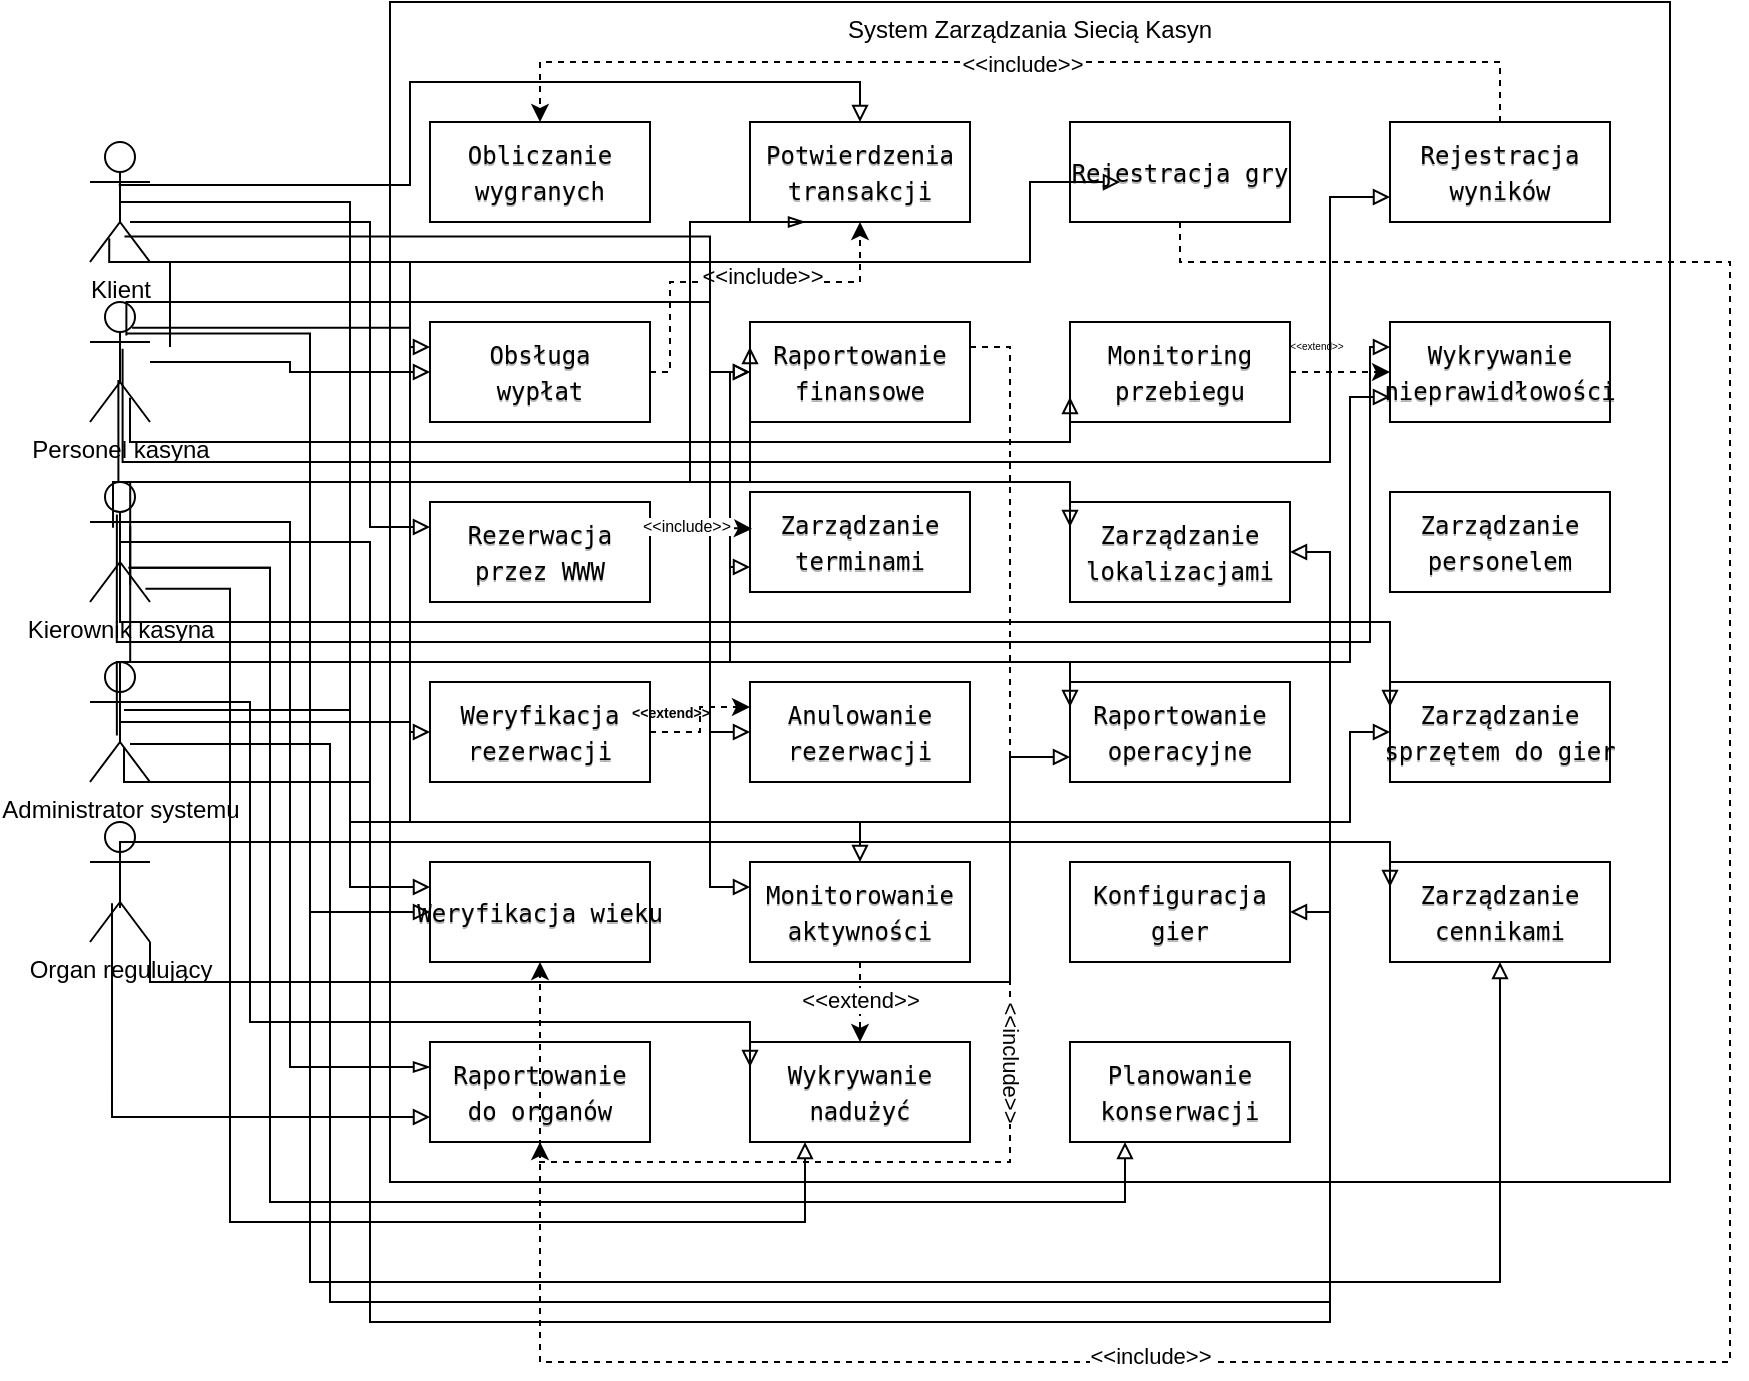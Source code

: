 <mxfile version="27.0.6">
  <diagram name="Strona-1" id="oIqjvW4xun7wDWsJmucB">
    <mxGraphModel dx="1358" dy="749" grid="1" gridSize="10" guides="1" tooltips="1" connect="1" arrows="1" fold="1" page="1" pageScale="1" pageWidth="827" pageHeight="1169" math="0" shadow="0">
      <root>
        <mxCell id="0" />
        <mxCell id="1" parent="0" />
        <mxCell id="axN4tA1za8_WEL22JxkP-1" value="Organ regulujący" style="shape=umlActor;verticalLabelPosition=bottom;verticalAlign=top;html=1;fontColor=default;" vertex="1" parent="1">
          <mxGeometry x="100" y="540" width="30" height="60" as="geometry" />
        </mxCell>
        <mxCell id="axN4tA1za8_WEL22JxkP-2" value="Administrator systemu" style="shape=umlActor;verticalLabelPosition=bottom;verticalAlign=top;html=1;fontColor=default;" vertex="1" parent="1">
          <mxGeometry x="100" y="460" width="30" height="60" as="geometry" />
        </mxCell>
        <mxCell id="axN4tA1za8_WEL22JxkP-3" value="Kierownik kasyna" style="shape=umlActor;verticalLabelPosition=bottom;verticalAlign=top;html=1;fontColor=default;" vertex="1" parent="1">
          <mxGeometry x="100" y="370" width="30" height="60" as="geometry" />
        </mxCell>
        <mxCell id="axN4tA1za8_WEL22JxkP-4" value="Personel kasyna" style="shape=umlActor;verticalLabelPosition=bottom;verticalAlign=top;html=1;fontColor=default;" vertex="1" parent="1">
          <mxGeometry x="100" y="280" width="30" height="60" as="geometry" />
        </mxCell>
        <mxCell id="axN4tA1za8_WEL22JxkP-5" value="Klient" style="shape=umlActor;verticalLabelPosition=bottom;verticalAlign=top;html=1;fontColor=default;" vertex="1" parent="1">
          <mxGeometry x="100" y="200" width="30" height="60" as="geometry" />
        </mxCell>
        <mxCell id="axN4tA1za8_WEL22JxkP-27" value="System Zarządzania Siecią Kasyn" style="html=1;whiteSpace=wrap;horizontal=1;labelPosition=center;verticalLabelPosition=middle;align=center;verticalAlign=top;fontColor=default;" vertex="1" parent="1">
          <mxGeometry x="250" y="130" width="640" height="590" as="geometry" />
        </mxCell>
        <mxCell id="axN4tA1za8_WEL22JxkP-83" style="edgeStyle=orthogonalEdgeStyle;rounded=0;orthogonalLoop=1;jettySize=auto;html=1;endArrow=none;startFill=0;startArrow=block;" edge="1" parent="1" source="axN4tA1za8_WEL22JxkP-28" target="axN4tA1za8_WEL22JxkP-4">
          <mxGeometry relative="1" as="geometry" />
        </mxCell>
        <mxCell id="axN4tA1za8_WEL22JxkP-109" style="edgeStyle=orthogonalEdgeStyle;rounded=0;orthogonalLoop=1;jettySize=auto;html=1;entryX=0.5;entryY=1;entryDx=0;entryDy=0;dashed=1;" edge="1" parent="1" source="axN4tA1za8_WEL22JxkP-28" target="axN4tA1za8_WEL22JxkP-29">
          <mxGeometry relative="1" as="geometry">
            <Array as="points">
              <mxPoint x="390" y="315" />
              <mxPoint x="390" y="270" />
              <mxPoint x="485" y="270" />
            </Array>
          </mxGeometry>
        </mxCell>
        <mxCell id="axN4tA1za8_WEL22JxkP-110" value="&amp;lt;&amp;lt;include&amp;gt;&amp;gt;" style="edgeLabel;html=1;align=center;verticalAlign=middle;resizable=0;points=[];" vertex="1" connectable="0" parent="axN4tA1za8_WEL22JxkP-109">
          <mxGeometry x="0.123" y="3" relative="1" as="geometry">
            <mxPoint as="offset" />
          </mxGeometry>
        </mxCell>
        <mxCell id="axN4tA1za8_WEL22JxkP-28" value="&lt;div&gt;&lt;code style=&quot;background: transparent; text-shadow: rgba(0, 0, 0, 0.3) 0px 1px; font-family: &amp;quot;Fira Code&amp;quot;, &amp;quot;Fira Mono&amp;quot;, Menlo, Consolas, &amp;quot;DejaVu Sans Mono&amp;quot;, monospace; direction: ltr; text-align: left; white-space: pre; word-spacing: normal; word-break: normal; line-height: 1.5; tab-size: 2; hyphens: none;&quot; class=&quot;language-mermaid&quot;&gt;&lt;span&gt;&lt;span class=&quot;token text&quot;&gt;Obsługa&lt;/span&gt;&lt;/span&gt;&lt;/code&gt;&lt;/div&gt;&lt;div&gt;&lt;code style=&quot;background: transparent; text-shadow: rgba(0, 0, 0, 0.3) 0px 1px; font-family: &amp;quot;Fira Code&amp;quot;, &amp;quot;Fira Mono&amp;quot;, Menlo, Consolas, &amp;quot;DejaVu Sans Mono&amp;quot;, monospace; direction: ltr; text-align: left; white-space: pre; word-spacing: normal; word-break: normal; line-height: 1.5; tab-size: 2; hyphens: none;&quot; class=&quot;language-mermaid&quot;&gt;&lt;span&gt;&lt;span class=&quot;token text&quot;&gt;wypłat&lt;/span&gt;&lt;/span&gt;&lt;/code&gt;&lt;/div&gt;" style="html=1;whiteSpace=wrap;fontColor=default;" vertex="1" parent="1">
          <mxGeometry x="270" y="290" width="110" height="50" as="geometry" />
        </mxCell>
        <mxCell id="axN4tA1za8_WEL22JxkP-29" value="&lt;div&gt;&lt;code style=&quot;background: transparent; text-shadow: rgba(0, 0, 0, 0.3) 0px 1px; font-family: &amp;quot;Fira Code&amp;quot;, &amp;quot;Fira Mono&amp;quot;, Menlo, Consolas, &amp;quot;DejaVu Sans Mono&amp;quot;, monospace; direction: ltr; text-align: left; white-space: pre; word-spacing: normal; word-break: normal; line-height: 1.5; tab-size: 2; hyphens: none;&quot; class=&quot;language-mermaid&quot;&gt;&lt;span&gt;&lt;span class=&quot;token text&quot;&gt;Potwierdzenia&lt;/span&gt;&lt;/span&gt;&lt;/code&gt;&lt;/div&gt;&lt;div&gt;&lt;code style=&quot;background: transparent; text-shadow: rgba(0, 0, 0, 0.3) 0px 1px; font-family: &amp;quot;Fira Code&amp;quot;, &amp;quot;Fira Mono&amp;quot;, Menlo, Consolas, &amp;quot;DejaVu Sans Mono&amp;quot;, monospace; direction: ltr; text-align: left; white-space: pre; word-spacing: normal; word-break: normal; line-height: 1.5; tab-size: 2; hyphens: none;&quot; class=&quot;language-mermaid&quot;&gt;&lt;span&gt;&lt;span class=&quot;token text&quot;&gt;transakcji&lt;/span&gt;&lt;/span&gt;&lt;/code&gt;&lt;/div&gt;" style="html=1;whiteSpace=wrap;fontColor=default;" vertex="1" parent="1">
          <mxGeometry x="430" y="190" width="110" height="50" as="geometry" />
        </mxCell>
        <mxCell id="axN4tA1za8_WEL22JxkP-30" value="&lt;div&gt;&lt;code style=&quot;background: transparent; text-shadow: rgba(0, 0, 0, 0.3) 0px 1px; font-family: &amp;quot;Fira Code&amp;quot;, &amp;quot;Fira Mono&amp;quot;, Menlo, Consolas, &amp;quot;DejaVu Sans Mono&amp;quot;, monospace; direction: ltr; text-align: left; white-space: pre; word-spacing: normal; word-break: normal; line-height: 1.5; tab-size: 2; hyphens: none;&quot; class=&quot;language-mermaid&quot;&gt;&lt;span&gt;&lt;span class=&quot;token text&quot;&gt;Rezerwacja&lt;/span&gt;&lt;/span&gt;&lt;/code&gt;&lt;/div&gt;&lt;div&gt;&lt;code style=&quot;background: transparent; text-shadow: rgba(0, 0, 0, 0.3) 0px 1px; font-family: &amp;quot;Fira Code&amp;quot;, &amp;quot;Fira Mono&amp;quot;, Menlo, Consolas, &amp;quot;DejaVu Sans Mono&amp;quot;, monospace; direction: ltr; text-align: left; white-space: pre; word-spacing: normal; word-break: normal; line-height: 1.5; tab-size: 2; hyphens: none;&quot; class=&quot;language-mermaid&quot;&gt;&lt;span&gt;&lt;span class=&quot;token text&quot;&gt;przez WWW&lt;/span&gt;&lt;/span&gt;&lt;/code&gt;&lt;/div&gt;" style="html=1;whiteSpace=wrap;fontColor=default;" vertex="1" parent="1">
          <mxGeometry x="270" y="380" width="110" height="50" as="geometry" />
        </mxCell>
        <mxCell id="axN4tA1za8_WEL22JxkP-113" style="edgeStyle=orthogonalEdgeStyle;rounded=0;orthogonalLoop=1;jettySize=auto;html=1;exitX=1;exitY=0.25;exitDx=0;exitDy=0;dashed=1;" edge="1" parent="1" source="axN4tA1za8_WEL22JxkP-31" target="axN4tA1za8_WEL22JxkP-36">
          <mxGeometry relative="1" as="geometry">
            <Array as="points">
              <mxPoint x="560" y="303" />
              <mxPoint x="560" y="710" />
              <mxPoint x="325" y="710" />
            </Array>
          </mxGeometry>
        </mxCell>
        <mxCell id="axN4tA1za8_WEL22JxkP-114" value="&amp;lt;&amp;lt;include&amp;gt;&amp;gt;" style="edgeLabel;html=1;align=center;verticalAlign=middle;resizable=0;points=[];rotation=90;" vertex="1" connectable="0" parent="axN4tA1za8_WEL22JxkP-113">
          <mxGeometry x="0.624" y="4" relative="1" as="geometry">
            <mxPoint x="119" y="-54" as="offset" />
          </mxGeometry>
        </mxCell>
        <mxCell id="axN4tA1za8_WEL22JxkP-31" value="&lt;div&gt;&lt;code style=&quot;background: transparent; text-shadow: rgba(0, 0, 0, 0.3) 0px 1px; font-family: &amp;quot;Fira Code&amp;quot;, &amp;quot;Fira Mono&amp;quot;, Menlo, Consolas, &amp;quot;DejaVu Sans Mono&amp;quot;, monospace; direction: ltr; text-align: left; white-space: pre; word-spacing: normal; word-break: normal; line-height: 1.5; tab-size: 2; hyphens: none;&quot; class=&quot;language-mermaid&quot;&gt;&lt;span&gt;&lt;span class=&quot;token text&quot;&gt;Raportowanie&lt;/span&gt;&lt;/span&gt;&lt;/code&gt;&lt;/div&gt;&lt;div&gt;&lt;code style=&quot;background: transparent; text-shadow: rgba(0, 0, 0, 0.3) 0px 1px; font-family: &amp;quot;Fira Code&amp;quot;, &amp;quot;Fira Mono&amp;quot;, Menlo, Consolas, &amp;quot;DejaVu Sans Mono&amp;quot;, monospace; direction: ltr; text-align: left; white-space: pre; word-spacing: normal; word-break: normal; line-height: 1.5; tab-size: 2; hyphens: none;&quot; class=&quot;language-mermaid&quot;&gt;&lt;span&gt;&lt;span class=&quot;token text&quot;&gt;finansowe&lt;/span&gt;&lt;/span&gt;&lt;/code&gt;&lt;/div&gt;" style="html=1;whiteSpace=wrap;fontColor=default;" vertex="1" parent="1">
          <mxGeometry x="430" y="290" width="110" height="50" as="geometry" />
        </mxCell>
        <mxCell id="axN4tA1za8_WEL22JxkP-104" style="edgeStyle=orthogonalEdgeStyle;rounded=0;orthogonalLoop=1;jettySize=auto;html=1;entryX=0;entryY=0.25;entryDx=0;entryDy=0;dashed=1;" edge="1" parent="1" source="axN4tA1za8_WEL22JxkP-32" target="axN4tA1za8_WEL22JxkP-35">
          <mxGeometry relative="1" as="geometry" />
        </mxCell>
        <mxCell id="axN4tA1za8_WEL22JxkP-32" value="&lt;div&gt;&lt;code style=&quot;background: transparent; text-shadow: rgba(0, 0, 0, 0.3) 0px 1px; font-family: &amp;quot;Fira Code&amp;quot;, &amp;quot;Fira Mono&amp;quot;, Menlo, Consolas, &amp;quot;DejaVu Sans Mono&amp;quot;, monospace; direction: ltr; text-align: left; white-space: pre; word-spacing: normal; word-break: normal; line-height: 1.5; tab-size: 2; hyphens: none;&quot; class=&quot;language-mermaid&quot;&gt;&lt;span&gt;&lt;span class=&quot;token text&quot;&gt;Weryfikacja&lt;/span&gt;&lt;/span&gt;&lt;/code&gt;&lt;/div&gt;&lt;div&gt;&lt;code style=&quot;background: transparent; text-shadow: rgba(0, 0, 0, 0.3) 0px 1px; font-family: &amp;quot;Fira Code&amp;quot;, &amp;quot;Fira Mono&amp;quot;, Menlo, Consolas, &amp;quot;DejaVu Sans Mono&amp;quot;, monospace; direction: ltr; text-align: left; white-space: pre; word-spacing: normal; word-break: normal; line-height: 1.5; tab-size: 2; hyphens: none;&quot; class=&quot;language-mermaid&quot;&gt;&lt;span&gt;&lt;span class=&quot;token text&quot;&gt;rezerwacji&lt;/span&gt;&lt;/span&gt;&lt;/code&gt;&lt;/div&gt;" style="html=1;whiteSpace=wrap;fontColor=default;" vertex="1" parent="1">
          <mxGeometry x="270" y="470" width="110" height="50" as="geometry" />
        </mxCell>
        <mxCell id="axN4tA1za8_WEL22JxkP-90" style="edgeStyle=orthogonalEdgeStyle;rounded=0;orthogonalLoop=1;jettySize=auto;html=1;exitX=0;exitY=0.75;exitDx=0;exitDy=0;endArrow=none;startFill=0;startArrow=block;" edge="1" parent="1" source="axN4tA1za8_WEL22JxkP-33">
          <mxGeometry relative="1" as="geometry">
            <mxPoint x="120" y="412.905" as="targetPoint" />
            <Array as="points">
              <mxPoint x="420" y="413" />
              <mxPoint x="420" y="450" />
              <mxPoint x="190" y="450" />
              <mxPoint x="190" y="413" />
            </Array>
          </mxGeometry>
        </mxCell>
        <mxCell id="axN4tA1za8_WEL22JxkP-33" value="&lt;div&gt;&lt;code style=&quot;background: transparent; text-shadow: rgba(0, 0, 0, 0.3) 0px 1px; font-family: &amp;quot;Fira Code&amp;quot;, &amp;quot;Fira Mono&amp;quot;, Menlo, Consolas, &amp;quot;DejaVu Sans Mono&amp;quot;, monospace; direction: ltr; text-align: left; white-space: pre; word-spacing: normal; word-break: normal; line-height: 1.5; tab-size: 2; hyphens: none;&quot; class=&quot;language-mermaid&quot;&gt;&lt;span&gt;&lt;span class=&quot;token text&quot;&gt;Zarządzanie&lt;/span&gt;&lt;/span&gt;&lt;/code&gt;&lt;/div&gt;&lt;div&gt;&lt;code style=&quot;background: transparent; text-shadow: rgba(0, 0, 0, 0.3) 0px 1px; font-family: &amp;quot;Fira Code&amp;quot;, &amp;quot;Fira Mono&amp;quot;, Menlo, Consolas, &amp;quot;DejaVu Sans Mono&amp;quot;, monospace; direction: ltr; text-align: left; white-space: pre; word-spacing: normal; word-break: normal; line-height: 1.5; tab-size: 2; hyphens: none;&quot; class=&quot;language-mermaid&quot;&gt;&lt;span&gt;&lt;span class=&quot;token text&quot;&gt;terminami&lt;/span&gt;&lt;/span&gt;&lt;/code&gt;&lt;/div&gt;" style="html=1;whiteSpace=wrap;fontColor=default;" vertex="1" parent="1">
          <mxGeometry x="430" y="375" width="110" height="50" as="geometry" />
        </mxCell>
        <mxCell id="axN4tA1za8_WEL22JxkP-34" value="&lt;code style=&quot;background: transparent; text-shadow: rgba(0, 0, 0, 0.3) 0px 1px; font-family: &amp;quot;Fira Code&amp;quot;, &amp;quot;Fira Mono&amp;quot;, Menlo, Consolas, &amp;quot;DejaVu Sans Mono&amp;quot;, monospace; direction: ltr; text-align: left; white-space: pre; word-spacing: normal; word-break: normal; line-height: 1.5; tab-size: 2; hyphens: none;&quot; class=&quot;language-mermaid&quot;&gt;&lt;span&gt;&lt;span style=&quot;&quot; class=&quot;token text&quot;&gt;Weryfikacja wieku&lt;/span&gt;&lt;/span&gt;&lt;/code&gt;" style="html=1;whiteSpace=wrap;fontColor=default;" vertex="1" parent="1">
          <mxGeometry x="270" y="560" width="110" height="50" as="geometry" />
        </mxCell>
        <mxCell id="axN4tA1za8_WEL22JxkP-35" value="&lt;div&gt;&lt;code style=&quot;background: transparent; text-shadow: rgba(0, 0, 0, 0.3) 0px 1px; font-family: &amp;quot;Fira Code&amp;quot;, &amp;quot;Fira Mono&amp;quot;, Menlo, Consolas, &amp;quot;DejaVu Sans Mono&amp;quot;, monospace; direction: ltr; text-align: left; white-space: pre; word-spacing: normal; word-break: normal; line-height: 1.5; tab-size: 2; hyphens: none;&quot; class=&quot;language-mermaid&quot;&gt;&lt;span&gt;&lt;span class=&quot;token text&quot;&gt;Anulowanie&lt;/span&gt;&lt;/span&gt;&lt;/code&gt;&lt;/div&gt;&lt;div&gt;&lt;code style=&quot;background: transparent; text-shadow: rgba(0, 0, 0, 0.3) 0px 1px; font-family: &amp;quot;Fira Code&amp;quot;, &amp;quot;Fira Mono&amp;quot;, Menlo, Consolas, &amp;quot;DejaVu Sans Mono&amp;quot;, monospace; direction: ltr; text-align: left; white-space: pre; word-spacing: normal; word-break: normal; line-height: 1.5; tab-size: 2; hyphens: none;&quot; class=&quot;language-mermaid&quot;&gt;&lt;span&gt;&lt;span class=&quot;token text&quot;&gt;rezerwacji&lt;/span&gt;&lt;/span&gt;&lt;/code&gt;&lt;/div&gt;" style="html=1;whiteSpace=wrap;fontColor=default;" vertex="1" parent="1">
          <mxGeometry x="430" y="470" width="110" height="50" as="geometry" />
        </mxCell>
        <mxCell id="axN4tA1za8_WEL22JxkP-36" value="&lt;div&gt;&lt;code style=&quot;background: transparent; text-shadow: rgba(0, 0, 0, 0.3) 0px 1px; font-family: &amp;quot;Fira Code&amp;quot;, &amp;quot;Fira Mono&amp;quot;, Menlo, Consolas, &amp;quot;DejaVu Sans Mono&amp;quot;, monospace; direction: ltr; text-align: left; white-space: pre; word-spacing: normal; word-break: normal; line-height: 1.5; tab-size: 2; hyphens: none;&quot; class=&quot;language-mermaid&quot;&gt;&lt;span&gt;&lt;span style=&quot;&quot; class=&quot;token text&quot;&gt;Raportowanie&lt;/span&gt;&lt;/span&gt;&lt;/code&gt;&lt;/div&gt;&lt;div&gt;&lt;code style=&quot;background: transparent; text-shadow: rgba(0, 0, 0, 0.3) 0px 1px; font-family: &amp;quot;Fira Code&amp;quot;, &amp;quot;Fira Mono&amp;quot;, Menlo, Consolas, &amp;quot;DejaVu Sans Mono&amp;quot;, monospace; direction: ltr; text-align: left; white-space: pre; word-spacing: normal; word-break: normal; line-height: 1.5; tab-size: 2; hyphens: none;&quot; class=&quot;language-mermaid&quot;&gt;&lt;span&gt;&lt;span style=&quot;&quot; class=&quot;token text&quot;&gt;do organów&lt;/span&gt;&lt;/span&gt;&lt;/code&gt;&lt;/div&gt;" style="html=1;whiteSpace=wrap;fontColor=default;" vertex="1" parent="1">
          <mxGeometry x="270" y="650" width="110" height="50" as="geometry" />
        </mxCell>
        <mxCell id="axN4tA1za8_WEL22JxkP-100" style="edgeStyle=orthogonalEdgeStyle;rounded=0;orthogonalLoop=1;jettySize=auto;html=1;exitX=0.5;exitY=1;exitDx=0;exitDy=0;dashed=1;" edge="1" parent="1" source="axN4tA1za8_WEL22JxkP-37" target="axN4tA1za8_WEL22JxkP-52">
          <mxGeometry relative="1" as="geometry" />
        </mxCell>
        <mxCell id="axN4tA1za8_WEL22JxkP-101" value="&amp;lt;&amp;lt;extend&amp;gt;&amp;gt;" style="edgeLabel;html=1;align=center;verticalAlign=middle;resizable=0;points=[];" vertex="1" connectable="0" parent="axN4tA1za8_WEL22JxkP-100">
          <mxGeometry x="-0.061" relative="1" as="geometry">
            <mxPoint as="offset" />
          </mxGeometry>
        </mxCell>
        <mxCell id="axN4tA1za8_WEL22JxkP-37" value="&lt;div&gt;&lt;code style=&quot;background: transparent; text-shadow: rgba(0, 0, 0, 0.3) 0px 1px; font-family: &amp;quot;Fira Code&amp;quot;, &amp;quot;Fira Mono&amp;quot;, Menlo, Consolas, &amp;quot;DejaVu Sans Mono&amp;quot;, monospace; direction: ltr; text-align: left; white-space: pre; word-spacing: normal; word-break: normal; line-height: 1.5; tab-size: 2; hyphens: none;&quot; class=&quot;language-mermaid&quot;&gt;&lt;span&gt;&lt;span style=&quot;&quot; class=&quot;token text&quot;&gt;Monitorowanie&lt;/span&gt;&lt;/span&gt;&lt;/code&gt;&lt;/div&gt;&lt;div&gt;&lt;code style=&quot;background: transparent; text-shadow: rgba(0, 0, 0, 0.3) 0px 1px; font-family: &amp;quot;Fira Code&amp;quot;, &amp;quot;Fira Mono&amp;quot;, Menlo, Consolas, &amp;quot;DejaVu Sans Mono&amp;quot;, monospace; direction: ltr; text-align: left; white-space: pre; word-spacing: normal; word-break: normal; line-height: 1.5; tab-size: 2; hyphens: none;&quot; class=&quot;language-mermaid&quot;&gt;&lt;span&gt;&lt;span style=&quot;&quot; class=&quot;token text&quot;&gt;aktywności&lt;/span&gt;&lt;/span&gt;&lt;/code&gt;&lt;/div&gt;" style="html=1;whiteSpace=wrap;fontColor=default;" vertex="1" parent="1">
          <mxGeometry x="430" y="560" width="110" height="50" as="geometry" />
        </mxCell>
        <mxCell id="axN4tA1za8_WEL22JxkP-49" value="" style="edgeStyle=orthogonalEdgeStyle;rounded=0;orthogonalLoop=1;jettySize=auto;html=1;" edge="1" parent="1" source="axN4tA1za8_WEL22JxkP-46">
          <mxGeometry relative="1" as="geometry">
            <mxPoint x="730" y="595" as="targetPoint" />
          </mxGeometry>
        </mxCell>
        <mxCell id="axN4tA1za8_WEL22JxkP-50" value="&lt;div&gt;&lt;code style=&quot;background: transparent; text-shadow: rgba(0, 0, 0, 0.3) 0px 1px; font-family: &amp;quot;Fira Code&amp;quot;, &amp;quot;Fira Mono&amp;quot;, Menlo, Consolas, &amp;quot;DejaVu Sans Mono&amp;quot;, monospace; direction: ltr; text-align: left; white-space: pre; word-spacing: normal; word-break: normal; line-height: 1.5; tab-size: 2; hyphens: none;&quot; class=&quot;language-mermaid&quot;&gt;&lt;span&gt;&lt;span class=&quot;token text&quot;&gt;Obliczanie&lt;/span&gt;&lt;/span&gt;&lt;/code&gt;&lt;/div&gt;&lt;div&gt;&lt;code style=&quot;background: transparent; text-shadow: rgba(0, 0, 0, 0.3) 0px 1px; font-family: &amp;quot;Fira Code&amp;quot;, &amp;quot;Fira Mono&amp;quot;, Menlo, Consolas, &amp;quot;DejaVu Sans Mono&amp;quot;, monospace; direction: ltr; text-align: left; white-space: pre; word-spacing: normal; word-break: normal; line-height: 1.5; tab-size: 2; hyphens: none;&quot; class=&quot;language-mermaid&quot;&gt;&lt;span&gt;&lt;span class=&quot;token text&quot;&gt;wygranych&lt;/span&gt;&lt;/span&gt;&lt;/code&gt;&lt;/div&gt;" style="html=1;whiteSpace=wrap;fontColor=default;" vertex="1" parent="1">
          <mxGeometry x="270" y="190" width="110" height="50" as="geometry" />
        </mxCell>
        <mxCell id="axN4tA1za8_WEL22JxkP-52" value="&lt;div&gt;&lt;code style=&quot;background: transparent; text-shadow: rgba(0, 0, 0, 0.3) 0px 1px; font-family: &amp;quot;Fira Code&amp;quot;, &amp;quot;Fira Mono&amp;quot;, Menlo, Consolas, &amp;quot;DejaVu Sans Mono&amp;quot;, monospace; direction: ltr; text-align: left; white-space: pre; word-spacing: normal; word-break: normal; line-height: 1.5; tab-size: 2; hyphens: none;&quot; class=&quot;language-mermaid&quot;&gt;&lt;span&gt;&lt;span class=&quot;token text&quot;&gt;Wykrywanie&lt;/span&gt;&lt;/span&gt;&lt;/code&gt;&lt;/div&gt;&lt;div&gt;&lt;code style=&quot;background: transparent; text-shadow: rgba(0, 0, 0, 0.3) 0px 1px; font-family: &amp;quot;Fira Code&amp;quot;, &amp;quot;Fira Mono&amp;quot;, Menlo, Consolas, &amp;quot;DejaVu Sans Mono&amp;quot;, monospace; direction: ltr; text-align: left; white-space: pre; word-spacing: normal; word-break: normal; line-height: 1.5; tab-size: 2; hyphens: none;&quot; class=&quot;language-mermaid&quot;&gt;&lt;span&gt;&lt;span class=&quot;token text&quot;&gt;nadużyć&lt;/span&gt;&lt;/span&gt;&lt;/code&gt;&lt;/div&gt;" style="html=1;whiteSpace=wrap;fontColor=default;" vertex="1" parent="1">
          <mxGeometry x="430" y="650" width="110" height="50" as="geometry" />
        </mxCell>
        <mxCell id="axN4tA1za8_WEL22JxkP-115" style="edgeStyle=orthogonalEdgeStyle;rounded=0;orthogonalLoop=1;jettySize=auto;html=1;dashed=1;" edge="1" parent="1" source="axN4tA1za8_WEL22JxkP-53" target="axN4tA1za8_WEL22JxkP-56">
          <mxGeometry relative="1" as="geometry" />
        </mxCell>
        <mxCell id="axN4tA1za8_WEL22JxkP-116" value="&lt;font style=&quot;font-size: 5px;&quot;&gt;&amp;lt;&amp;lt;extend&amp;gt;&amp;gt;&lt;/font&gt;" style="edgeLabel;html=1;align=center;verticalAlign=middle;resizable=0;points=[];" vertex="1" connectable="0" parent="axN4tA1za8_WEL22JxkP-115">
          <mxGeometry x="-0.479" y="-2" relative="1" as="geometry">
            <mxPoint y="-17" as="offset" />
          </mxGeometry>
        </mxCell>
        <mxCell id="axN4tA1za8_WEL22JxkP-53" value="&lt;div&gt;&lt;code class=&quot;language-mermaid&quot; style=&quot;background: transparent; text-shadow: rgba(0, 0, 0, 0.3) 0px 1px; font-family: &amp;quot;Fira Code&amp;quot;, &amp;quot;Fira Mono&amp;quot;, Menlo, Consolas, &amp;quot;DejaVu Sans Mono&amp;quot;, monospace; direction: ltr; text-align: left; white-space: pre; word-spacing: normal; word-break: normal; line-height: 1.5; tab-size: 2; hyphens: none;&quot;&gt;&lt;span&gt;&lt;span class=&quot;token text&quot; style=&quot;&quot;&gt;Monitoring&lt;/span&gt;&lt;/span&gt;&lt;/code&gt;&lt;/div&gt;&lt;div&gt;&lt;code class=&quot;language-mermaid&quot; style=&quot;background: transparent; text-shadow: rgba(0, 0, 0, 0.3) 0px 1px; font-family: &amp;quot;Fira Code&amp;quot;, &amp;quot;Fira Mono&amp;quot;, Menlo, Consolas, &amp;quot;DejaVu Sans Mono&amp;quot;, monospace; direction: ltr; text-align: left; white-space: pre; word-spacing: normal; word-break: normal; line-height: 1.5; tab-size: 2; hyphens: none;&quot;&gt;&lt;span&gt;&lt;span class=&quot;token text&quot; style=&quot;&quot;&gt;przebiegu&lt;/span&gt;&lt;/span&gt;&lt;/code&gt;&lt;/div&gt;" style="html=1;whiteSpace=wrap;fontColor=default;" vertex="1" parent="1">
          <mxGeometry x="590" y="290" width="110" height="50" as="geometry" />
        </mxCell>
        <mxCell id="axN4tA1za8_WEL22JxkP-107" style="edgeStyle=orthogonalEdgeStyle;rounded=0;orthogonalLoop=1;jettySize=auto;html=1;dashed=1;" edge="1" parent="1" source="axN4tA1za8_WEL22JxkP-54" target="axN4tA1za8_WEL22JxkP-50">
          <mxGeometry relative="1" as="geometry">
            <Array as="points">
              <mxPoint x="805" y="160" />
              <mxPoint x="325" y="160" />
            </Array>
          </mxGeometry>
        </mxCell>
        <mxCell id="axN4tA1za8_WEL22JxkP-108" value="&amp;lt;&amp;lt;include&amp;gt;&amp;gt;" style="edgeLabel;html=1;align=center;verticalAlign=middle;resizable=0;points=[];" vertex="1" connectable="0" parent="axN4tA1za8_WEL22JxkP-107">
          <mxGeometry x="-0.001" y="1" relative="1" as="geometry">
            <mxPoint as="offset" />
          </mxGeometry>
        </mxCell>
        <mxCell id="axN4tA1za8_WEL22JxkP-54" value="&lt;div&gt;&lt;code class=&quot;language-mermaid&quot; style=&quot;background: transparent; text-shadow: rgba(0, 0, 0, 0.3) 0px 1px; font-family: &amp;quot;Fira Code&amp;quot;, &amp;quot;Fira Mono&amp;quot;, Menlo, Consolas, &amp;quot;DejaVu Sans Mono&amp;quot;, monospace; direction: ltr; text-align: left; white-space: pre; word-spacing: normal; word-break: normal; line-height: 1.5; tab-size: 2; hyphens: none;&quot;&gt;&lt;span&gt;&lt;span class=&quot;token text&quot; style=&quot;&quot;&gt;Rejestracja&lt;/span&gt;&lt;/span&gt;&lt;/code&gt;&lt;/div&gt;&lt;div&gt;&lt;code class=&quot;language-mermaid&quot; style=&quot;background: transparent; text-shadow: rgba(0, 0, 0, 0.3) 0px 1px; font-family: &amp;quot;Fira Code&amp;quot;, &amp;quot;Fira Mono&amp;quot;, Menlo, Consolas, &amp;quot;DejaVu Sans Mono&amp;quot;, monospace; direction: ltr; text-align: left; white-space: pre; word-spacing: normal; word-break: normal; line-height: 1.5; tab-size: 2; hyphens: none;&quot;&gt;&lt;span&gt;&lt;span class=&quot;token text&quot; style=&quot;&quot;&gt;wyników&lt;/span&gt;&lt;/span&gt;&lt;/code&gt;&lt;/div&gt;" style="html=1;whiteSpace=wrap;fontColor=default;" vertex="1" parent="1">
          <mxGeometry x="750" y="190" width="110" height="50" as="geometry" />
        </mxCell>
        <mxCell id="axN4tA1za8_WEL22JxkP-67" style="edgeStyle=orthogonalEdgeStyle;rounded=0;orthogonalLoop=1;jettySize=auto;html=1;exitX=1;exitY=0.5;exitDx=0;exitDy=0;entryX=0.567;entryY=0.717;entryDx=0;entryDy=0;entryPerimeter=0;startArrow=block;startFill=0;endArrow=none;" edge="1" parent="1" source="axN4tA1za8_WEL22JxkP-55" target="axN4tA1za8_WEL22JxkP-2">
          <mxGeometry relative="1" as="geometry">
            <mxPoint x="730" y="800" as="targetPoint" />
            <Array as="points">
              <mxPoint x="720" y="405" />
              <mxPoint x="720" y="790" />
              <mxPoint x="240" y="790" />
              <mxPoint x="240" y="520" />
              <mxPoint x="117" y="520" />
            </Array>
          </mxGeometry>
        </mxCell>
        <mxCell id="axN4tA1za8_WEL22JxkP-55" value="&lt;div&gt;&lt;code class=&quot;language-mermaid&quot; style=&quot;background: transparent; text-shadow: rgba(0, 0, 0, 0.3) 0px 1px; font-family: &amp;quot;Fira Code&amp;quot;, &amp;quot;Fira Mono&amp;quot;, Menlo, Consolas, &amp;quot;DejaVu Sans Mono&amp;quot;, monospace; direction: ltr; text-align: left; white-space: pre; word-spacing: normal; word-break: normal; line-height: 1.5; tab-size: 2; hyphens: none;&quot;&gt;&lt;span&gt;&lt;span class=&quot;token text&quot; style=&quot;&quot;&gt;Zarządzanie&lt;/span&gt;&lt;/span&gt;&lt;/code&gt;&lt;/div&gt;&lt;div&gt;&lt;code class=&quot;language-mermaid&quot; style=&quot;background: transparent; text-shadow: rgba(0, 0, 0, 0.3) 0px 1px; font-family: &amp;quot;Fira Code&amp;quot;, &amp;quot;Fira Mono&amp;quot;, Menlo, Consolas, &amp;quot;DejaVu Sans Mono&amp;quot;, monospace; direction: ltr; text-align: left; white-space: pre; word-spacing: normal; word-break: normal; line-height: 1.5; tab-size: 2; hyphens: none;&quot;&gt;&lt;span&gt;&lt;span class=&quot;token text&quot; style=&quot;&quot;&gt;lokalizacjami&lt;/span&gt;&lt;/span&gt;&lt;/code&gt;&lt;/div&gt;" style="html=1;whiteSpace=wrap;fontColor=default;" vertex="1" parent="1">
          <mxGeometry x="590" y="380" width="110" height="50" as="geometry" />
        </mxCell>
        <mxCell id="axN4tA1za8_WEL22JxkP-56" value="&lt;div&gt;&lt;code class=&quot;language-mermaid&quot; style=&quot;background: transparent; text-shadow: rgba(0, 0, 0, 0.3) 0px 1px; font-family: &amp;quot;Fira Code&amp;quot;, &amp;quot;Fira Mono&amp;quot;, Menlo, Consolas, &amp;quot;DejaVu Sans Mono&amp;quot;, monospace; direction: ltr; text-align: left; white-space: pre; word-spacing: normal; word-break: normal; line-height: 1.5; tab-size: 2; hyphens: none;&quot;&gt;&lt;span&gt;&lt;span class=&quot;token text&quot; style=&quot;&quot;&gt;Wykrywanie&lt;/span&gt;&lt;/span&gt;&lt;/code&gt;&lt;/div&gt;&lt;div&gt;&lt;code class=&quot;language-mermaid&quot; style=&quot;background: transparent; text-shadow: rgba(0, 0, 0, 0.3) 0px 1px; font-family: &amp;quot;Fira Code&amp;quot;, &amp;quot;Fira Mono&amp;quot;, Menlo, Consolas, &amp;quot;DejaVu Sans Mono&amp;quot;, monospace; direction: ltr; text-align: left; white-space: pre; word-spacing: normal; word-break: normal; line-height: 1.5; tab-size: 2; hyphens: none;&quot;&gt;&lt;span&gt;&lt;span class=&quot;token text&quot; style=&quot;&quot;&gt;nieprawidłowości&lt;/span&gt;&lt;/span&gt;&lt;/code&gt;&lt;/div&gt;" style="html=1;whiteSpace=wrap;fontColor=default;" vertex="1" parent="1">
          <mxGeometry x="750" y="290" width="110" height="50" as="geometry" />
        </mxCell>
        <mxCell id="axN4tA1za8_WEL22JxkP-57" value="&lt;div&gt;&lt;code class=&quot;language-mermaid&quot; style=&quot;background: transparent; text-shadow: rgba(0, 0, 0, 0.3) 0px 1px; font-family: &amp;quot;Fira Code&amp;quot;, &amp;quot;Fira Mono&amp;quot;, Menlo, Consolas, &amp;quot;DejaVu Sans Mono&amp;quot;, monospace; direction: ltr; text-align: left; white-space: pre; word-spacing: normal; word-break: normal; line-height: 1.5; tab-size: 2; hyphens: none;&quot;&gt;&lt;span&gt;&lt;span class=&quot;token text&quot; style=&quot;&quot;&gt;Raportowanie&lt;/span&gt;&lt;/span&gt;&lt;/code&gt;&lt;/div&gt;&lt;div&gt;&lt;code class=&quot;language-mermaid&quot; style=&quot;background: transparent; text-shadow: rgba(0, 0, 0, 0.3) 0px 1px; font-family: &amp;quot;Fira Code&amp;quot;, &amp;quot;Fira Mono&amp;quot;, Menlo, Consolas, &amp;quot;DejaVu Sans Mono&amp;quot;, monospace; direction: ltr; text-align: left; white-space: pre; word-spacing: normal; word-break: normal; line-height: 1.5; tab-size: 2; hyphens: none;&quot;&gt;&lt;span&gt;&lt;span class=&quot;token text&quot; style=&quot;&quot;&gt;operacyjne&lt;/span&gt;&lt;/span&gt;&lt;/code&gt;&lt;/div&gt;" style="html=1;whiteSpace=wrap;fontColor=default;" vertex="1" parent="1">
          <mxGeometry x="590" y="470" width="110" height="50" as="geometry" />
        </mxCell>
        <mxCell id="axN4tA1za8_WEL22JxkP-58" value="&lt;div&gt;&lt;code class=&quot;language-mermaid&quot; style=&quot;background: transparent; text-shadow: rgba(0, 0, 0, 0.3) 0px 1px; font-family: &amp;quot;Fira Code&amp;quot;, &amp;quot;Fira Mono&amp;quot;, Menlo, Consolas, &amp;quot;DejaVu Sans Mono&amp;quot;, monospace; direction: ltr; text-align: left; white-space: pre; word-spacing: normal; word-break: normal; line-height: 1.5; tab-size: 2; hyphens: none;&quot;&gt;&lt;span&gt;&lt;span class=&quot;token text&quot; style=&quot;&quot;&gt;Zarządzanie&lt;/span&gt;&lt;/span&gt;&lt;/code&gt;&lt;/div&gt;&lt;div&gt;&lt;code class=&quot;language-mermaid&quot; style=&quot;background: transparent; text-shadow: rgba(0, 0, 0, 0.3) 0px 1px; font-family: &amp;quot;Fira Code&amp;quot;, &amp;quot;Fira Mono&amp;quot;, Menlo, Consolas, &amp;quot;DejaVu Sans Mono&amp;quot;, monospace; direction: ltr; text-align: left; white-space: pre; word-spacing: normal; word-break: normal; line-height: 1.5; tab-size: 2; hyphens: none;&quot;&gt;&lt;span&gt;&lt;span class=&quot;token text&quot; style=&quot;&quot;&gt;personelem&lt;/span&gt;&lt;/span&gt;&lt;/code&gt;&lt;/div&gt;" style="html=1;whiteSpace=wrap;fontColor=default;" vertex="1" parent="1">
          <mxGeometry x="750" y="375" width="110" height="50" as="geometry" />
        </mxCell>
        <mxCell id="axN4tA1za8_WEL22JxkP-66" style="edgeStyle=orthogonalEdgeStyle;rounded=0;orthogonalLoop=1;jettySize=auto;html=1;exitX=1;exitY=0.5;exitDx=0;exitDy=0;entryX=0.667;entryY=0.683;entryDx=0;entryDy=0;entryPerimeter=0;endArrow=none;startFill=0;startArrow=block;" edge="1" parent="1" source="axN4tA1za8_WEL22JxkP-59" target="axN4tA1za8_WEL22JxkP-2">
          <mxGeometry relative="1" as="geometry">
            <mxPoint x="740" y="810" as="targetPoint" />
            <Array as="points">
              <mxPoint x="720" y="585" />
              <mxPoint x="720" y="780" />
              <mxPoint x="220" y="780" />
              <mxPoint x="220" y="501" />
            </Array>
          </mxGeometry>
        </mxCell>
        <mxCell id="axN4tA1za8_WEL22JxkP-59" value="&lt;div&gt;&lt;code class=&quot;language-mermaid&quot; style=&quot;background: transparent; text-shadow: rgba(0, 0, 0, 0.3) 0px 1px; font-family: &amp;quot;Fira Code&amp;quot;, &amp;quot;Fira Mono&amp;quot;, Menlo, Consolas, &amp;quot;DejaVu Sans Mono&amp;quot;, monospace; direction: ltr; text-align: left; white-space: pre; word-spacing: normal; word-break: normal; line-height: 1.5; tab-size: 2; hyphens: none;&quot;&gt;&lt;span&gt;&lt;span class=&quot;token text&quot; style=&quot;&quot;&gt;Konfiguracja&lt;/span&gt;&lt;/span&gt;&lt;/code&gt;&lt;/div&gt;&lt;div&gt;&lt;code class=&quot;language-mermaid&quot; style=&quot;background: transparent; text-shadow: rgba(0, 0, 0, 0.3) 0px 1px; font-family: &amp;quot;Fira Code&amp;quot;, &amp;quot;Fira Mono&amp;quot;, Menlo, Consolas, &amp;quot;DejaVu Sans Mono&amp;quot;, monospace; direction: ltr; text-align: left; white-space: pre; word-spacing: normal; word-break: normal; line-height: 1.5; tab-size: 2; hyphens: none;&quot;&gt;&lt;span&gt;&lt;span class=&quot;token text&quot; style=&quot;&quot;&gt;gier&lt;/span&gt;&lt;/span&gt;&lt;/code&gt;&lt;/div&gt;" style="html=1;whiteSpace=wrap;fontColor=default;" vertex="1" parent="1">
          <mxGeometry x="590" y="560" width="110" height="50" as="geometry" />
        </mxCell>
        <mxCell id="axN4tA1za8_WEL22JxkP-60" value="&lt;div&gt;&lt;code class=&quot;language-mermaid&quot; style=&quot;background: transparent; text-shadow: rgba(0, 0, 0, 0.3) 0px 1px; font-family: &amp;quot;Fira Code&amp;quot;, &amp;quot;Fira Mono&amp;quot;, Menlo, Consolas, &amp;quot;DejaVu Sans Mono&amp;quot;, monospace; direction: ltr; text-align: left; white-space: pre; word-spacing: normal; word-break: normal; line-height: 1.5; tab-size: 2; hyphens: none;&quot;&gt;&lt;span&gt;&lt;span class=&quot;token text&quot; style=&quot;&quot;&gt;Zarządzanie&lt;/span&gt;&lt;/span&gt;&lt;/code&gt;&lt;/div&gt;&lt;div&gt;&lt;code class=&quot;language-mermaid&quot; style=&quot;background: transparent; text-shadow: rgba(0, 0, 0, 0.3) 0px 1px; font-family: &amp;quot;Fira Code&amp;quot;, &amp;quot;Fira Mono&amp;quot;, Menlo, Consolas, &amp;quot;DejaVu Sans Mono&amp;quot;, monospace; direction: ltr; text-align: left; white-space: pre; word-spacing: normal; word-break: normal; line-height: 1.5; tab-size: 2; hyphens: none;&quot;&gt;&lt;span&gt;&lt;span class=&quot;token text&quot; style=&quot;&quot;&gt;sprzętem do gier&lt;/span&gt;&lt;/span&gt;&lt;/code&gt;&lt;/div&gt;" style="html=1;whiteSpace=wrap;fontColor=default;" vertex="1" parent="1">
          <mxGeometry x="750" y="470" width="110" height="50" as="geometry" />
        </mxCell>
        <mxCell id="axN4tA1za8_WEL22JxkP-61" value="&lt;div&gt;&lt;code class=&quot;language-mermaid&quot; style=&quot;background: transparent; text-shadow: rgba(0, 0, 0, 0.3) 0px 1px; font-family: &amp;quot;Fira Code&amp;quot;, &amp;quot;Fira Mono&amp;quot;, Menlo, Consolas, &amp;quot;DejaVu Sans Mono&amp;quot;, monospace; direction: ltr; text-align: left; white-space: pre; word-spacing: normal; word-break: normal; line-height: 1.5; tab-size: 2; hyphens: none;&quot;&gt;&lt;span&gt;&lt;span class=&quot;token text&quot; style=&quot;&quot;&gt;Planowanie&lt;/span&gt;&lt;/span&gt;&lt;/code&gt;&lt;/div&gt;&lt;div&gt;&lt;code class=&quot;language-mermaid&quot; style=&quot;background: transparent; text-shadow: rgba(0, 0, 0, 0.3) 0px 1px; font-family: &amp;quot;Fira Code&amp;quot;, &amp;quot;Fira Mono&amp;quot;, Menlo, Consolas, &amp;quot;DejaVu Sans Mono&amp;quot;, monospace; direction: ltr; text-align: left; white-space: pre; word-spacing: normal; word-break: normal; line-height: 1.5; tab-size: 2; hyphens: none;&quot;&gt;&lt;span&gt;&lt;span class=&quot;token text&quot; style=&quot;&quot;&gt;konserwacji&lt;/span&gt;&lt;/span&gt;&lt;/code&gt;&lt;/div&gt;" style="html=1;whiteSpace=wrap;fontColor=default;" vertex="1" parent="1">
          <mxGeometry x="590" y="650" width="110" height="50" as="geometry" />
        </mxCell>
        <mxCell id="axN4tA1za8_WEL22JxkP-65" style="edgeStyle=orthogonalEdgeStyle;rounded=0;orthogonalLoop=1;jettySize=auto;html=1;exitX=0.5;exitY=1;exitDx=0;exitDy=0;entryX=0.5;entryY=0.5;entryDx=0;entryDy=0;entryPerimeter=0;endArrow=none;startFill=0;startArrow=block;" edge="1" parent="1" source="axN4tA1za8_WEL22JxkP-62" target="axN4tA1za8_WEL22JxkP-2">
          <mxGeometry relative="1" as="geometry">
            <mxPoint x="180" y="490" as="targetPoint" />
            <Array as="points">
              <mxPoint x="805" y="770" />
              <mxPoint x="210" y="770" />
              <mxPoint x="210" y="490" />
            </Array>
          </mxGeometry>
        </mxCell>
        <mxCell id="axN4tA1za8_WEL22JxkP-62" value="&lt;div&gt;&lt;code class=&quot;language-mermaid&quot; style=&quot;background: transparent; text-shadow: rgba(0, 0, 0, 0.3) 0px 1px; font-family: &amp;quot;Fira Code&amp;quot;, &amp;quot;Fira Mono&amp;quot;, Menlo, Consolas, &amp;quot;DejaVu Sans Mono&amp;quot;, monospace; direction: ltr; text-align: left; white-space: pre; word-spacing: normal; word-break: normal; line-height: 1.5; tab-size: 2; hyphens: none;&quot;&gt;&lt;span&gt;&lt;span class=&quot;token text&quot; style=&quot;&quot;&gt;Zarządzanie&lt;/span&gt;&lt;/span&gt;&lt;/code&gt;&lt;/div&gt;&lt;div&gt;&lt;code class=&quot;language-mermaid&quot; style=&quot;background: transparent; text-shadow: rgba(0, 0, 0, 0.3) 0px 1px; font-family: &amp;quot;Fira Code&amp;quot;, &amp;quot;Fira Mono&amp;quot;, Menlo, Consolas, &amp;quot;DejaVu Sans Mono&amp;quot;, monospace; direction: ltr; text-align: left; white-space: pre; word-spacing: normal; word-break: normal; line-height: 1.5; tab-size: 2; hyphens: none;&quot;&gt;&lt;span&gt;&lt;span class=&quot;token text&quot; style=&quot;&quot;&gt;cennikami&lt;/span&gt;&lt;/span&gt;&lt;/code&gt;&lt;/div&gt;" style="html=1;whiteSpace=wrap;fontColor=default;" vertex="1" parent="1">
          <mxGeometry x="750" y="560" width="110" height="50" as="geometry" />
        </mxCell>
        <mxCell id="axN4tA1za8_WEL22JxkP-111" style="edgeStyle=orthogonalEdgeStyle;rounded=0;orthogonalLoop=1;jettySize=auto;html=1;dashed=1;endArrow=classic;startFill=0;startArrow=none;endFill=1;" edge="1" parent="1" source="axN4tA1za8_WEL22JxkP-63" target="axN4tA1za8_WEL22JxkP-34">
          <mxGeometry relative="1" as="geometry">
            <Array as="points">
              <mxPoint x="645" y="260" />
              <mxPoint x="920" y="260" />
              <mxPoint x="920" y="810" />
              <mxPoint x="325" y="810" />
            </Array>
          </mxGeometry>
        </mxCell>
        <mxCell id="axN4tA1za8_WEL22JxkP-112" value="&amp;lt;&amp;lt;include&amp;gt;&amp;gt;" style="edgeLabel;html=1;align=center;verticalAlign=middle;resizable=0;points=[];" vertex="1" connectable="0" parent="axN4tA1za8_WEL22JxkP-111">
          <mxGeometry x="0.384" y="-3" relative="1" as="geometry">
            <mxPoint as="offset" />
          </mxGeometry>
        </mxCell>
        <mxCell id="axN4tA1za8_WEL22JxkP-63" value="&lt;code class=&quot;language-mermaid&quot; style=&quot;background: transparent; text-shadow: rgba(0, 0, 0, 0.3) 0px 1px; font-family: &amp;quot;Fira Code&amp;quot;, &amp;quot;Fira Mono&amp;quot;, Menlo, Consolas, &amp;quot;DejaVu Sans Mono&amp;quot;, monospace; direction: ltr; text-align: left; white-space: pre; word-spacing: normal; word-break: normal; line-height: 1.5; tab-size: 2; hyphens: none;&quot;&gt;&lt;span&gt;&lt;span class=&quot;token text&quot; style=&quot;&quot;&gt;Rejestracja gry&lt;/span&gt;&lt;/span&gt;&lt;/code&gt;" style="html=1;whiteSpace=wrap;fontColor=default;" vertex="1" parent="1">
          <mxGeometry x="590" y="190" width="110" height="50" as="geometry" />
        </mxCell>
        <mxCell id="axN4tA1za8_WEL22JxkP-68" style="edgeStyle=orthogonalEdgeStyle;rounded=0;orthogonalLoop=1;jettySize=auto;html=1;exitX=0;exitY=0.5;exitDx=0;exitDy=0;entryX=0.5;entryY=0.5;entryDx=0;entryDy=0;entryPerimeter=0;endArrow=none;startFill=0;startArrow=block;" edge="1" parent="1" source="axN4tA1za8_WEL22JxkP-31" target="axN4tA1za8_WEL22JxkP-2">
          <mxGeometry relative="1" as="geometry">
            <Array as="points">
              <mxPoint x="420" y="315" />
              <mxPoint x="420" y="460" />
              <mxPoint x="115" y="460" />
            </Array>
          </mxGeometry>
        </mxCell>
        <mxCell id="axN4tA1za8_WEL22JxkP-69" style="edgeStyle=orthogonalEdgeStyle;rounded=0;orthogonalLoop=1;jettySize=auto;html=1;entryX=0.567;entryY=0.4;entryDx=0;entryDy=0;entryPerimeter=0;endArrow=none;startFill=0;startArrow=block;" edge="1" parent="1" source="axN4tA1za8_WEL22JxkP-37" target="axN4tA1za8_WEL22JxkP-2">
          <mxGeometry relative="1" as="geometry">
            <Array as="points">
              <mxPoint x="485" y="540" />
              <mxPoint x="230" y="540" />
              <mxPoint x="230" y="484" />
            </Array>
          </mxGeometry>
        </mxCell>
        <mxCell id="axN4tA1za8_WEL22JxkP-70" style="edgeStyle=orthogonalEdgeStyle;rounded=0;orthogonalLoop=1;jettySize=auto;html=1;exitX=0;exitY=0.5;exitDx=0;exitDy=0;entryX=0.5;entryY=0.5;entryDx=0;entryDy=0;entryPerimeter=0;endArrow=none;startFill=0;startArrow=block;" edge="1" parent="1" source="axN4tA1za8_WEL22JxkP-60" target="axN4tA1za8_WEL22JxkP-2">
          <mxGeometry relative="1" as="geometry">
            <Array as="points">
              <mxPoint x="730" y="495" />
              <mxPoint x="730" y="540" />
              <mxPoint x="260" y="540" />
              <mxPoint x="260" y="490" />
            </Array>
          </mxGeometry>
        </mxCell>
        <mxCell id="axN4tA1za8_WEL22JxkP-71" style="edgeStyle=orthogonalEdgeStyle;rounded=0;orthogonalLoop=1;jettySize=auto;html=1;exitX=0;exitY=0.75;exitDx=0;exitDy=0;entryX=0.448;entryY=0.612;entryDx=0;entryDy=0;entryPerimeter=0;endArrow=none;startFill=0;startArrow=block;" edge="1" parent="1" source="axN4tA1za8_WEL22JxkP-56" target="axN4tA1za8_WEL22JxkP-2">
          <mxGeometry relative="1" as="geometry">
            <Array as="points">
              <mxPoint x="730" y="327" />
              <mxPoint x="730" y="460" />
              <mxPoint x="113" y="460" />
            </Array>
          </mxGeometry>
        </mxCell>
        <mxCell id="axN4tA1za8_WEL22JxkP-73" style="edgeStyle=orthogonalEdgeStyle;rounded=0;orthogonalLoop=1;jettySize=auto;html=1;exitX=0;exitY=0.75;exitDx=0;exitDy=0;entryX=1;entryY=1;entryDx=0;entryDy=0;entryPerimeter=0;endArrow=none;startFill=0;startArrow=block;" edge="1" parent="1" source="axN4tA1za8_WEL22JxkP-57" target="axN4tA1za8_WEL22JxkP-1">
          <mxGeometry relative="1" as="geometry">
            <Array as="points">
              <mxPoint x="560" y="507" />
              <mxPoint x="560" y="620" />
              <mxPoint x="130" y="620" />
            </Array>
          </mxGeometry>
        </mxCell>
        <mxCell id="axN4tA1za8_WEL22JxkP-74" style="edgeStyle=orthogonalEdgeStyle;rounded=0;orthogonalLoop=1;jettySize=auto;html=1;exitX=0;exitY=0.75;exitDx=0;exitDy=0;entryX=0.367;entryY=0.677;entryDx=0;entryDy=0;entryPerimeter=0;endArrow=none;startFill=0;startArrow=block;" edge="1" parent="1" source="axN4tA1za8_WEL22JxkP-36" target="axN4tA1za8_WEL22JxkP-1">
          <mxGeometry relative="1" as="geometry" />
        </mxCell>
        <mxCell id="axN4tA1za8_WEL22JxkP-75" style="edgeStyle=orthogonalEdgeStyle;rounded=0;orthogonalLoop=1;jettySize=auto;html=1;entryX=0.5;entryY=0.717;entryDx=0;entryDy=0;entryPerimeter=0;endArrow=none;startFill=0;startArrow=block;" edge="1" parent="1" source="axN4tA1za8_WEL22JxkP-31" target="axN4tA1za8_WEL22JxkP-1">
          <mxGeometry relative="1" as="geometry">
            <Array as="points">
              <mxPoint x="410" y="315" />
              <mxPoint x="410" y="550" />
              <mxPoint x="115" y="550" />
            </Array>
          </mxGeometry>
        </mxCell>
        <mxCell id="axN4tA1za8_WEL22JxkP-76" style="edgeStyle=orthogonalEdgeStyle;rounded=0;orthogonalLoop=1;jettySize=auto;html=1;exitX=0;exitY=0.25;exitDx=0;exitDy=0;entryX=0.5;entryY=0.5;entryDx=0;entryDy=0;entryPerimeter=0;endArrow=none;startFill=0;startArrow=block;" edge="1" parent="1" source="axN4tA1za8_WEL22JxkP-34" target="axN4tA1za8_WEL22JxkP-5">
          <mxGeometry relative="1" as="geometry">
            <Array as="points">
              <mxPoint x="230" y="573" />
              <mxPoint x="230" y="230" />
            </Array>
          </mxGeometry>
        </mxCell>
        <mxCell id="axN4tA1za8_WEL22JxkP-77" style="edgeStyle=orthogonalEdgeStyle;rounded=0;orthogonalLoop=1;jettySize=auto;html=1;exitX=0;exitY=0.25;exitDx=0;exitDy=0;entryX=0.667;entryY=0.667;entryDx=0;entryDy=0;entryPerimeter=0;endArrow=none;startFill=0;startArrow=block;" edge="1" parent="1" source="axN4tA1za8_WEL22JxkP-30" target="axN4tA1za8_WEL22JxkP-5">
          <mxGeometry relative="1" as="geometry">
            <Array as="points">
              <mxPoint x="240" y="393" />
              <mxPoint x="240" y="240" />
            </Array>
          </mxGeometry>
        </mxCell>
        <mxCell id="axN4tA1za8_WEL22JxkP-78" style="edgeStyle=orthogonalEdgeStyle;rounded=0;orthogonalLoop=1;jettySize=auto;html=1;entryX=0.575;entryY=0.787;entryDx=0;entryDy=0;entryPerimeter=0;endArrow=none;startFill=0;startArrow=block;" edge="1" parent="1" source="axN4tA1za8_WEL22JxkP-35" target="axN4tA1za8_WEL22JxkP-5">
          <mxGeometry relative="1" as="geometry">
            <Array as="points">
              <mxPoint x="410" y="495" />
              <mxPoint x="410" y="247" />
            </Array>
          </mxGeometry>
        </mxCell>
        <mxCell id="axN4tA1za8_WEL22JxkP-79" style="edgeStyle=orthogonalEdgeStyle;rounded=0;orthogonalLoop=1;jettySize=auto;html=1;entryX=0.479;entryY=0.358;entryDx=0;entryDy=0;entryPerimeter=0;endArrow=none;startFill=0;startArrow=block;" edge="1" parent="1" source="axN4tA1za8_WEL22JxkP-29" target="axN4tA1za8_WEL22JxkP-5">
          <mxGeometry relative="1" as="geometry">
            <Array as="points">
              <mxPoint x="485" y="170" />
              <mxPoint x="260" y="170" />
              <mxPoint x="260" y="221" />
            </Array>
          </mxGeometry>
        </mxCell>
        <mxCell id="axN4tA1za8_WEL22JxkP-80" style="edgeStyle=orthogonalEdgeStyle;rounded=0;orthogonalLoop=1;jettySize=auto;html=1;exitX=0;exitY=0.25;exitDx=0;exitDy=0;entryX=0.321;entryY=0.802;entryDx=0;entryDy=0;entryPerimeter=0;endArrow=none;startFill=0;startArrow=block;" edge="1" parent="1" source="axN4tA1za8_WEL22JxkP-28" target="axN4tA1za8_WEL22JxkP-5">
          <mxGeometry relative="1" as="geometry">
            <Array as="points">
              <mxPoint x="260" y="303" />
              <mxPoint x="260" y="260" />
              <mxPoint x="110" y="260" />
            </Array>
          </mxGeometry>
        </mxCell>
        <mxCell id="axN4tA1za8_WEL22JxkP-81" style="edgeStyle=orthogonalEdgeStyle;rounded=0;orthogonalLoop=1;jettySize=auto;html=1;entryX=0.702;entryY=0.215;entryDx=0;entryDy=0;entryPerimeter=0;endArrow=none;startFill=0;startArrow=block;" edge="1" parent="1" source="axN4tA1za8_WEL22JxkP-32" target="axN4tA1za8_WEL22JxkP-4">
          <mxGeometry relative="1" as="geometry">
            <Array as="points">
              <mxPoint x="260" y="495" />
              <mxPoint x="260" y="293" />
            </Array>
          </mxGeometry>
        </mxCell>
        <mxCell id="axN4tA1za8_WEL22JxkP-82" style="edgeStyle=orthogonalEdgeStyle;rounded=0;orthogonalLoop=1;jettySize=auto;html=1;exitX=0;exitY=0.5;exitDx=0;exitDy=0;entryX=0.606;entryY=0.263;entryDx=0;entryDy=0;entryPerimeter=0;endArrow=none;startFill=0;startArrow=block;" edge="1" parent="1" source="axN4tA1za8_WEL22JxkP-34" target="axN4tA1za8_WEL22JxkP-4">
          <mxGeometry relative="1" as="geometry">
            <Array as="points">
              <mxPoint x="210" y="585" />
              <mxPoint x="210" y="296" />
            </Array>
          </mxGeometry>
        </mxCell>
        <mxCell id="axN4tA1za8_WEL22JxkP-84" style="edgeStyle=orthogonalEdgeStyle;rounded=0;orthogonalLoop=1;jettySize=auto;html=1;exitX=0;exitY=0.75;exitDx=0;exitDy=0;entryX=0.5;entryY=0.5;entryDx=0;entryDy=0;entryPerimeter=0;endArrow=none;startFill=0;startArrow=block;" edge="1" parent="1">
          <mxGeometry relative="1" as="geometry">
            <mxPoint x="615" y="220.02" as="sourcePoint" />
            <mxPoint x="140" y="302.52" as="targetPoint" />
            <Array as="points">
              <mxPoint x="570" y="220" />
              <mxPoint x="570" y="260" />
              <mxPoint x="140" y="260" />
            </Array>
          </mxGeometry>
        </mxCell>
        <mxCell id="axN4tA1za8_WEL22JxkP-85" style="edgeStyle=orthogonalEdgeStyle;rounded=0;orthogonalLoop=1;jettySize=auto;html=1;exitX=0;exitY=0.75;exitDx=0;exitDy=0;entryX=0.543;entryY=0.39;entryDx=0;entryDy=0;entryPerimeter=0;endArrow=none;startFill=0;startArrow=block;" edge="1" parent="1" source="axN4tA1za8_WEL22JxkP-54" target="axN4tA1za8_WEL22JxkP-4">
          <mxGeometry relative="1" as="geometry">
            <Array as="points">
              <mxPoint x="720" y="228" />
              <mxPoint x="720" y="360" />
              <mxPoint x="116" y="360" />
            </Array>
          </mxGeometry>
        </mxCell>
        <mxCell id="axN4tA1za8_WEL22JxkP-86" style="edgeStyle=orthogonalEdgeStyle;rounded=0;orthogonalLoop=1;jettySize=auto;html=1;exitX=0;exitY=0.75;exitDx=0;exitDy=0;entryX=0.667;entryY=0.797;entryDx=0;entryDy=0;entryPerimeter=0;endArrow=none;startFill=0;startArrow=block;" edge="1" parent="1" source="axN4tA1za8_WEL22JxkP-53" target="axN4tA1za8_WEL22JxkP-4">
          <mxGeometry relative="1" as="geometry">
            <Array as="points">
              <mxPoint x="355" y="350" />
              <mxPoint x="355" y="350" />
            </Array>
          </mxGeometry>
        </mxCell>
        <mxCell id="axN4tA1za8_WEL22JxkP-87" style="edgeStyle=orthogonalEdgeStyle;rounded=0;orthogonalLoop=1;jettySize=auto;html=1;exitX=0.25;exitY=1;exitDx=0;exitDy=0;entryX=0.473;entryY=0.65;entryDx=0;entryDy=0;entryPerimeter=0;endArrow=none;startFill=0;startArrow=blockThin;" edge="1" parent="1" source="axN4tA1za8_WEL22JxkP-29" target="axN4tA1za8_WEL22JxkP-4">
          <mxGeometry relative="1" as="geometry">
            <Array as="points">
              <mxPoint x="400" y="240" />
              <mxPoint x="400" y="370" />
              <mxPoint x="114" y="370" />
            </Array>
          </mxGeometry>
        </mxCell>
        <mxCell id="axN4tA1za8_WEL22JxkP-88" style="edgeStyle=orthogonalEdgeStyle;rounded=0;orthogonalLoop=1;jettySize=auto;html=1;exitX=0;exitY=0.25;exitDx=0;exitDy=0;entryX=0.606;entryY=0.279;entryDx=0;entryDy=0;entryPerimeter=0;endArrow=none;startFill=0;startArrow=block;" edge="1" parent="1" source="axN4tA1za8_WEL22JxkP-37" target="axN4tA1za8_WEL22JxkP-4">
          <mxGeometry relative="1" as="geometry">
            <Array as="points">
              <mxPoint x="410" y="573" />
              <mxPoint x="410" y="280" />
              <mxPoint x="118" y="280" />
            </Array>
          </mxGeometry>
        </mxCell>
        <mxCell id="axN4tA1za8_WEL22JxkP-89" style="edgeStyle=orthogonalEdgeStyle;rounded=0;orthogonalLoop=1;jettySize=auto;html=1;exitX=0;exitY=0.25;exitDx=0;exitDy=0;entryX=0.448;entryY=0.271;entryDx=0;entryDy=0;entryPerimeter=0;endArrow=none;startFill=0;startArrow=block;" edge="1" parent="1" source="axN4tA1za8_WEL22JxkP-56" target="axN4tA1za8_WEL22JxkP-3">
          <mxGeometry relative="1" as="geometry">
            <Array as="points">
              <mxPoint x="740" y="303" />
              <mxPoint x="740" y="450" />
              <mxPoint x="113" y="450" />
            </Array>
          </mxGeometry>
        </mxCell>
        <mxCell id="axN4tA1za8_WEL22JxkP-91" style="edgeStyle=orthogonalEdgeStyle;rounded=0;orthogonalLoop=1;jettySize=auto;html=1;exitX=0;exitY=0.25;exitDx=0;exitDy=0;entryX=1;entryY=0.333;entryDx=0;entryDy=0;entryPerimeter=0;endArrow=none;startFill=0;startArrow=blockThin;" edge="1" parent="1" source="axN4tA1za8_WEL22JxkP-36" target="axN4tA1za8_WEL22JxkP-3">
          <mxGeometry relative="1" as="geometry" />
        </mxCell>
        <mxCell id="axN4tA1za8_WEL22JxkP-92" style="edgeStyle=orthogonalEdgeStyle;rounded=0;orthogonalLoop=1;jettySize=auto;html=1;exitX=0.25;exitY=1;exitDx=0;exitDy=0;entryX=0.638;entryY=0.715;entryDx=0;entryDy=0;entryPerimeter=0;endArrow=none;startFill=0;startArrow=block;" edge="1" parent="1" source="axN4tA1za8_WEL22JxkP-61" target="axN4tA1za8_WEL22JxkP-3">
          <mxGeometry relative="1" as="geometry">
            <Array as="points">
              <mxPoint x="618" y="730" />
              <mxPoint x="190" y="730" />
              <mxPoint x="190" y="413" />
            </Array>
          </mxGeometry>
        </mxCell>
        <mxCell id="axN4tA1za8_WEL22JxkP-93" style="edgeStyle=orthogonalEdgeStyle;rounded=0;orthogonalLoop=1;jettySize=auto;html=1;exitX=0;exitY=0.25;exitDx=0;exitDy=0;entryX=0.5;entryY=0.5;entryDx=0;entryDy=0;entryPerimeter=0;endArrow=none;startFill=0;startArrow=block;" edge="1" parent="1" source="axN4tA1za8_WEL22JxkP-60" target="axN4tA1za8_WEL22JxkP-3">
          <mxGeometry relative="1" as="geometry">
            <Array as="points">
              <mxPoint x="750" y="440" />
              <mxPoint x="115" y="440" />
            </Array>
          </mxGeometry>
        </mxCell>
        <mxCell id="axN4tA1za8_WEL22JxkP-94" style="edgeStyle=orthogonalEdgeStyle;rounded=0;orthogonalLoop=1;jettySize=auto;html=1;exitX=0;exitY=0.25;exitDx=0;exitDy=0;entryX=0.5;entryY=0.5;entryDx=0;entryDy=0;entryPerimeter=0;endArrow=none;startFill=0;startArrow=block;" edge="1" parent="1" source="axN4tA1za8_WEL22JxkP-62" target="axN4tA1za8_WEL22JxkP-3">
          <mxGeometry relative="1" as="geometry">
            <Array as="points">
              <mxPoint x="750" y="550" />
              <mxPoint x="240" y="550" />
              <mxPoint x="240" y="400" />
            </Array>
          </mxGeometry>
        </mxCell>
        <mxCell id="axN4tA1za8_WEL22JxkP-95" style="edgeStyle=orthogonalEdgeStyle;rounded=0;orthogonalLoop=1;jettySize=auto;html=1;exitX=0;exitY=0.25;exitDx=0;exitDy=0;entryX=0.67;entryY=0.858;entryDx=0;entryDy=0;entryPerimeter=0;endArrow=none;startFill=0;startArrow=block;" edge="1" parent="1" source="axN4tA1za8_WEL22JxkP-31" target="axN4tA1za8_WEL22JxkP-3">
          <mxGeometry relative="1" as="geometry">
            <Array as="points">
              <mxPoint x="430" y="370" />
              <mxPoint x="120" y="370" />
            </Array>
          </mxGeometry>
        </mxCell>
        <mxCell id="axN4tA1za8_WEL22JxkP-96" style="edgeStyle=orthogonalEdgeStyle;rounded=0;orthogonalLoop=1;jettySize=auto;html=1;exitX=0;exitY=0.25;exitDx=0;exitDy=0;entryX=0.384;entryY=0.382;entryDx=0;entryDy=0;entryPerimeter=0;endArrow=none;startFill=0;startArrow=block;" edge="1" parent="1" source="axN4tA1za8_WEL22JxkP-55" target="axN4tA1za8_WEL22JxkP-3">
          <mxGeometry relative="1" as="geometry">
            <Array as="points">
              <mxPoint x="590" y="370" />
              <mxPoint x="112" y="370" />
            </Array>
          </mxGeometry>
        </mxCell>
        <mxCell id="axN4tA1za8_WEL22JxkP-97" style="edgeStyle=orthogonalEdgeStyle;rounded=0;orthogonalLoop=1;jettySize=auto;html=1;exitX=0;exitY=0.25;exitDx=0;exitDy=0;entryX=0.67;entryY=0.366;entryDx=0;entryDy=0;entryPerimeter=0;endArrow=none;startFill=0;startArrow=block;" edge="1" parent="1" source="axN4tA1za8_WEL22JxkP-57" target="axN4tA1za8_WEL22JxkP-3">
          <mxGeometry relative="1" as="geometry">
            <Array as="points">
              <mxPoint x="590" y="460" />
              <mxPoint x="120" y="460" />
            </Array>
          </mxGeometry>
        </mxCell>
        <mxCell id="axN4tA1za8_WEL22JxkP-98" style="edgeStyle=orthogonalEdgeStyle;rounded=0;orthogonalLoop=1;jettySize=auto;html=1;exitX=0;exitY=0.25;exitDx=0;exitDy=0;entryX=1;entryY=0.333;entryDx=0;entryDy=0;entryPerimeter=0;endArrow=none;startFill=0;startArrow=block;" edge="1" parent="1" source="axN4tA1za8_WEL22JxkP-52" target="axN4tA1za8_WEL22JxkP-2">
          <mxGeometry relative="1" as="geometry">
            <Array as="points">
              <mxPoint x="430" y="640" />
              <mxPoint x="180" y="640" />
              <mxPoint x="180" y="480" />
            </Array>
          </mxGeometry>
        </mxCell>
        <mxCell id="axN4tA1za8_WEL22JxkP-99" style="edgeStyle=orthogonalEdgeStyle;rounded=0;orthogonalLoop=1;jettySize=auto;html=1;exitX=0.25;exitY=1;exitDx=0;exitDy=0;entryX=0.924;entryY=0.89;entryDx=0;entryDy=0;entryPerimeter=0;endArrow=none;startFill=0;startArrow=block;" edge="1" parent="1" source="axN4tA1za8_WEL22JxkP-52" target="axN4tA1za8_WEL22JxkP-3">
          <mxGeometry relative="1" as="geometry">
            <Array as="points">
              <mxPoint x="458" y="740" />
              <mxPoint x="170" y="740" />
              <mxPoint x="170" y="423" />
            </Array>
          </mxGeometry>
        </mxCell>
        <mxCell id="axN4tA1za8_WEL22JxkP-102" style="edgeStyle=orthogonalEdgeStyle;rounded=0;orthogonalLoop=1;jettySize=auto;html=1;exitX=1;exitY=0.25;exitDx=0;exitDy=0;entryX=0.009;entryY=0.368;entryDx=0;entryDy=0;entryPerimeter=0;dashed=1;" edge="1" parent="1" source="axN4tA1za8_WEL22JxkP-30" target="axN4tA1za8_WEL22JxkP-33">
          <mxGeometry relative="1" as="geometry" />
        </mxCell>
        <mxCell id="axN4tA1za8_WEL22JxkP-103" value="&amp;lt;&amp;lt;include&amp;gt;&amp;gt;" style="edgeLabel;html=1;align=center;verticalAlign=middle;resizable=0;points=[];fontSize=8;" vertex="1" connectable="0" parent="axN4tA1za8_WEL22JxkP-102">
          <mxGeometry x="-0.333" y="1" relative="1" as="geometry">
            <mxPoint as="offset" />
          </mxGeometry>
        </mxCell>
        <mxCell id="axN4tA1za8_WEL22JxkP-106" value="&#xa;&amp;lt;&amp;lt;extend&amp;gt;&amp;gt;&#xa;&#xa;" style="text;align=center;fontStyle=1;verticalAlign=middle;spacingLeft=3;spacingRight=3;strokeColor=none;rotatable=0;points=[[0,0.5],[1,0.5]];portConstraint=eastwest;html=1;fontSize=7;" vertex="1" parent="1">
          <mxGeometry x="350" y="477" width="80" height="26" as="geometry" />
        </mxCell>
      </root>
    </mxGraphModel>
  </diagram>
</mxfile>
